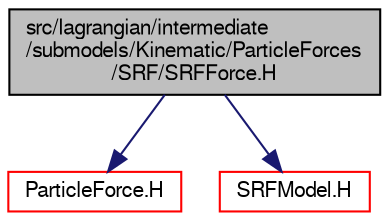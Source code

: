 digraph "src/lagrangian/intermediate/submodels/Kinematic/ParticleForces/SRF/SRFForce.H"
{
  bgcolor="transparent";
  edge [fontname="FreeSans",fontsize="10",labelfontname="FreeSans",labelfontsize="10"];
  node [fontname="FreeSans",fontsize="10",shape=record];
  Node1 [label="src/lagrangian/intermediate\l/submodels/Kinematic/ParticleForces\l/SRF/SRFForce.H",height=0.2,width=0.4,color="black", fillcolor="grey75", style="filled" fontcolor="black"];
  Node1 -> Node2 [color="midnightblue",fontsize="10",style="solid",fontname="FreeSans"];
  Node2 [label="ParticleForce.H",height=0.2,width=0.4,color="red",URL="$a06256.html"];
  Node1 -> Node3 [color="midnightblue",fontsize="10",style="solid",fontname="FreeSans"];
  Node3 [label="SRFModel.H",height=0.2,width=0.4,color="red",URL="$a04711.html"];
}
